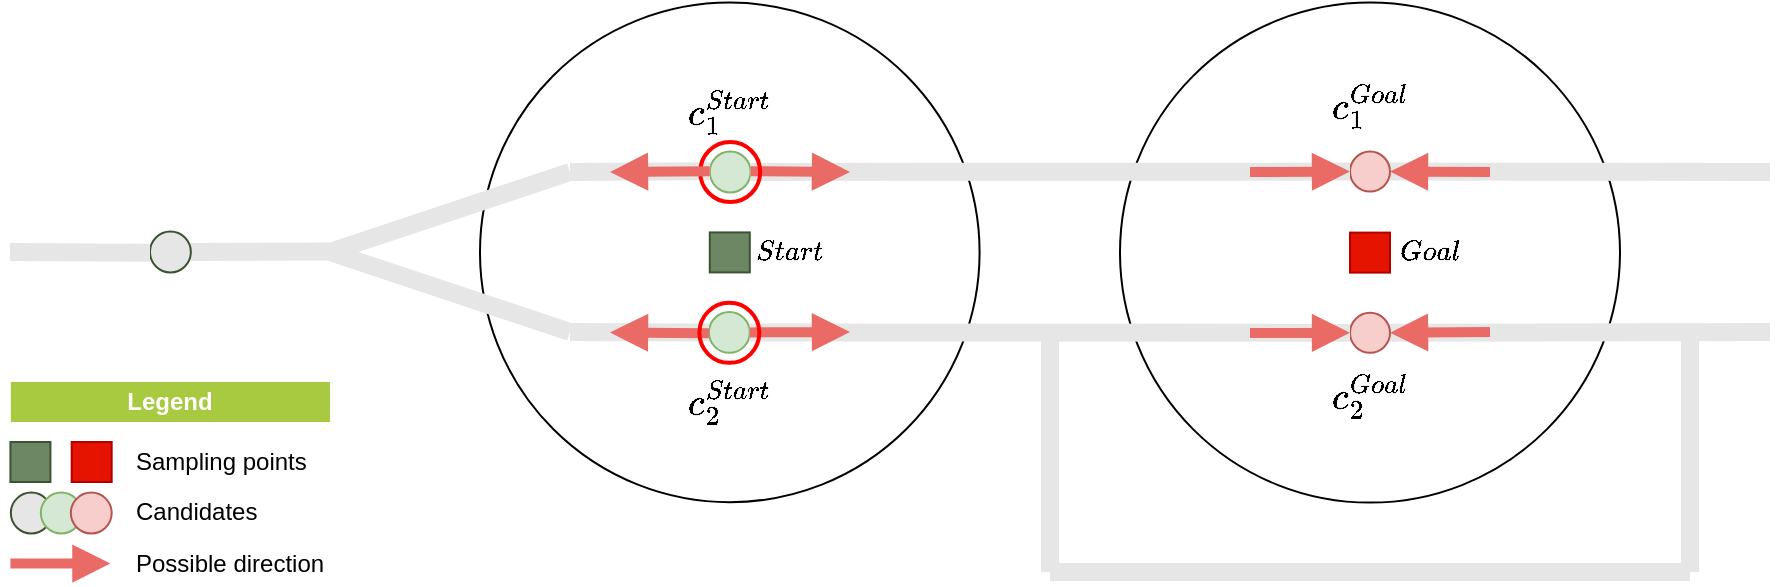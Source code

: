 <?xml version="1.0"?>
<mxfile version="13.5.4" pages="5">
  <diagram name="motivation" id="l-A09gPZzldLUeG__qs5">
    <mxGraphModel dx="2" dy="1" grid="1" gridSize="10" guides="1" tooltips="1" connect="1" arrows="1" fold="1" page="1" pageScale="1" pageWidth="1654" pageHeight="1169" math="1" shadow="0">
      <root>
        <mxCell id="JYlifLCZKykoUe8zuO3s-0"/>
        <mxCell id="JYlifLCZKykoUe8zuO3s-1" parent="JYlifLCZKykoUe8zuO3s-0"/>
        <mxCell id="JYlifLCZKykoUe8zuO3s-2" value="" style="ellipse;whiteSpace=wrap;html=1;aspect=fixed;fillColor=#E6E6E6;strokeColor=#3A5431;rotation=0;rounded=0;shadow=0;fontSize=24;align=right;strokeWidth=1;" parent="JYlifLCZKykoUe8zuO3s-1" vertex="1">
          <mxGeometry x="160.42" y="680.31" width="20.42" height="20.42" as="geometry"/>
        </mxCell>
        <mxCell id="JYlifLCZKykoUe8zuO3s-3" value="" style="ellipse;whiteSpace=wrap;html=1;aspect=fixed;fillColor=none;" parent="JYlifLCZKykoUe8zuO3s-1" vertex="1">
          <mxGeometry x="715" y="435.31" width="250" height="250" as="geometry"/>
        </mxCell>
        <mxCell id="JYlifLCZKykoUe8zuO3s-4" value="" style="ellipse;whiteSpace=wrap;html=1;aspect=fixed;fillColor=none;" parent="JYlifLCZKykoUe8zuO3s-1" vertex="1">
          <mxGeometry x="395" y="435.31" width="249.79" height="249.79" as="geometry"/>
        </mxCell>
        <mxCell id="JYlifLCZKykoUe8zuO3s-5" value="" style="whiteSpace=wrap;html=1;rounded=0;shadow=0;strokeWidth=1;fillColor=#6d8764;fontSize=24;align=right;strokeColor=#3A5431;" parent="JYlifLCZKykoUe8zuO3s-1" vertex="1">
          <mxGeometry x="509.89" y="550.21" width="20" height="20" as="geometry"/>
        </mxCell>
        <mxCell id="JYlifLCZKykoUe8zuO3s-6" value="" style="whiteSpace=wrap;html=1;rounded=0;shadow=0;strokeWidth=1;fillColor=#e51400;fontSize=24;align=right;strokeColor=#B20000;" parent="JYlifLCZKykoUe8zuO3s-1" vertex="1">
          <mxGeometry x="830" y="550.31" width="20" height="20" as="geometry"/>
        </mxCell>
        <mxCell id="JYlifLCZKykoUe8zuO3s-7" value="" style="endArrow=none;html=1;strokeWidth=9;fillColor=#76608a;strokeColor=#E6E6E6;" parent="JYlifLCZKykoUe8zuO3s-1" source="JYlifLCZKykoUe8zuO3s-23" edge="1">
          <mxGeometry width="50" height="50" relative="1" as="geometry">
            <mxPoint x="440" y="520" as="sourcePoint"/>
            <mxPoint x="1040" y="520" as="targetPoint"/>
          </mxGeometry>
        </mxCell>
        <mxCell id="JYlifLCZKykoUe8zuO3s-8" value="" style="endArrow=none;html=1;strokeWidth=9;fillColor=#76608a;strokeColor=#E6E6E6;" parent="JYlifLCZKykoUe8zuO3s-1" source="JYlifLCZKykoUe8zuO3s-21" edge="1">
          <mxGeometry width="50" height="50" relative="1" as="geometry">
            <mxPoint x="440" y="600" as="sourcePoint"/>
            <mxPoint x="1040" y="600" as="targetPoint"/>
          </mxGeometry>
        </mxCell>
        <mxCell id="JYlifLCZKykoUe8zuO3s-9" value="`Start`" style="text;html=1;strokeColor=none;fillColor=none;align=center;verticalAlign=middle;whiteSpace=wrap;rounded=0;" parent="JYlifLCZKykoUe8zuO3s-1" vertex="1">
          <mxGeometry x="529.89" y="549.79" width="40" height="20" as="geometry"/>
        </mxCell>
        <mxCell id="JYlifLCZKykoUe8zuO3s-10" value="`Goal`" style="text;html=1;strokeColor=none;fillColor=none;align=center;verticalAlign=middle;whiteSpace=wrap;rounded=0;" parent="JYlifLCZKykoUe8zuO3s-1" vertex="1">
          <mxGeometry x="850" y="549.79" width="40" height="20" as="geometry"/>
        </mxCell>
        <mxCell id="JYlifLCZKykoUe8zuO3s-11" value="" style="endArrow=none;html=1;strokeWidth=9;fillColor=#76608a;strokeColor=#E6E6E6;" parent="JYlifLCZKykoUe8zuO3s-1" edge="1">
          <mxGeometry width="50" height="50" relative="1" as="geometry">
            <mxPoint x="320" y="560" as="sourcePoint"/>
            <mxPoint x="440" y="600" as="targetPoint"/>
          </mxGeometry>
        </mxCell>
        <mxCell id="JYlifLCZKykoUe8zuO3s-12" value="" style="endArrow=none;html=1;strokeWidth=9;fillColor=#76608a;strokeColor=#E6E6E6;" parent="JYlifLCZKykoUe8zuO3s-1" edge="1">
          <mxGeometry width="50" height="50" relative="1" as="geometry">
            <mxPoint x="320" y="560" as="sourcePoint"/>
            <mxPoint x="440" y="520" as="targetPoint"/>
          </mxGeometry>
        </mxCell>
        <mxCell id="JYlifLCZKykoUe8zuO3s-13" value="" style="endArrow=none;html=1;strokeWidth=9;fillColor=#76608a;strokeColor=#E6E6E6;" parent="JYlifLCZKykoUe8zuO3s-1" source="JYlifLCZKykoUe8zuO3s-14" edge="1">
          <mxGeometry width="50" height="50" relative="1" as="geometry">
            <mxPoint x="120" y="559.79" as="sourcePoint"/>
            <mxPoint x="320" y="559.79" as="targetPoint"/>
          </mxGeometry>
        </mxCell>
        <mxCell id="JYlifLCZKykoUe8zuO3s-14" value="" style="ellipse;whiteSpace=wrap;html=1;aspect=fixed;fillColor=#E6E6E6;strokeColor=#3A5431;rotation=0;rounded=0;shadow=0;fontSize=24;align=right;strokeWidth=1;" parent="JYlifLCZKykoUe8zuO3s-1" vertex="1">
          <mxGeometry x="230.0" y="549.79" width="20.42" height="20.42" as="geometry"/>
        </mxCell>
        <mxCell id="JYlifLCZKykoUe8zuO3s-15" value="" style="endArrow=none;html=1;strokeWidth=9;fillColor=#76608a;strokeColor=#E6E6E6;" parent="JYlifLCZKykoUe8zuO3s-1" target="JYlifLCZKykoUe8zuO3s-14" edge="1">
          <mxGeometry width="50" height="50" relative="1" as="geometry">
            <mxPoint x="160" y="560" as="sourcePoint"/>
            <mxPoint x="320.0" y="559.79" as="targetPoint"/>
          </mxGeometry>
        </mxCell>
        <mxCell id="JYlifLCZKykoUe8zuO3s-17" value="" style="ellipse;whiteSpace=wrap;html=1;aspect=fixed;fillColor=#d5e8d4;strokeColor=#82b366;rotation=0;direction=east;" parent="JYlifLCZKykoUe8zuO3s-1" vertex="1">
          <mxGeometry x="509.47" y="590.0" width="20.42" height="20.42" as="geometry"/>
        </mxCell>
        <mxCell id="JYlifLCZKykoUe8zuO3s-18" value="" style="endArrow=none;html=1;strokeWidth=9;fillColor=#76608a;strokeColor=#E6E6E6;" parent="JYlifLCZKykoUe8zuO3s-1" target="JYlifLCZKykoUe8zuO3s-17" edge="1">
          <mxGeometry width="50" height="50" relative="1" as="geometry">
            <mxPoint x="440.0" y="600" as="sourcePoint"/>
            <mxPoint x="860" y="600" as="targetPoint"/>
          </mxGeometry>
        </mxCell>
        <mxCell id="JYlifLCZKykoUe8zuO3s-19" value="" style="ellipse;whiteSpace=wrap;html=1;aspect=fixed;fillColor=#d5e8d4;strokeColor=#82b366;rotation=0;direction=east;fontSize=12;align=center;" parent="JYlifLCZKykoUe8zuO3s-1" vertex="1">
          <mxGeometry x="509.89" y="509.79" width="20.42" height="20.42" as="geometry"/>
        </mxCell>
        <mxCell id="JYlifLCZKykoUe8zuO3s-20" value="" style="endArrow=none;html=1;strokeWidth=9;fillColor=#76608a;strokeColor=#E6E6E6;" parent="JYlifLCZKykoUe8zuO3s-1" target="JYlifLCZKykoUe8zuO3s-19" edge="1">
          <mxGeometry width="50" height="50" relative="1" as="geometry">
            <mxPoint x="440.0" y="520" as="sourcePoint"/>
            <mxPoint x="874.9" y="520" as="targetPoint"/>
          </mxGeometry>
        </mxCell>
        <mxCell id="JYlifLCZKykoUe8zuO3s-21" value="" style="ellipse;whiteSpace=wrap;html=1;aspect=fixed;fillColor=#f8cecc;strokeColor=#b85450;" parent="JYlifLCZKykoUe8zuO3s-1" vertex="1">
          <mxGeometry x="830" y="590.42" width="20" height="20" as="geometry"/>
        </mxCell>
        <mxCell id="JYlifLCZKykoUe8zuO3s-22" value="" style="endArrow=none;html=1;strokeWidth=9;fillColor=#76608a;strokeColor=#E6E6E6;" parent="JYlifLCZKykoUe8zuO3s-1" source="JYlifLCZKykoUe8zuO3s-17" target="JYlifLCZKykoUe8zuO3s-21" edge="1">
          <mxGeometry width="50" height="50" relative="1" as="geometry">
            <mxPoint x="529.89" y="600.21" as="sourcePoint"/>
            <mxPoint x="1040" y="600" as="targetPoint"/>
          </mxGeometry>
        </mxCell>
        <mxCell id="JYlifLCZKykoUe8zuO3s-23" value="" style="ellipse;whiteSpace=wrap;html=1;aspect=fixed;fillColor=#f8cecc;strokeColor=#b85450;" parent="JYlifLCZKykoUe8zuO3s-1" vertex="1">
          <mxGeometry x="830" y="509.79" width="20" height="20" as="geometry"/>
        </mxCell>
        <mxCell id="JYlifLCZKykoUe8zuO3s-24" value="" style="endArrow=none;html=1;strokeWidth=9;fillColor=#76608a;strokeColor=#E6E6E6;" parent="JYlifLCZKykoUe8zuO3s-1" source="JYlifLCZKykoUe8zuO3s-19" target="JYlifLCZKykoUe8zuO3s-23" edge="1">
          <mxGeometry width="50" height="50" relative="1" as="geometry">
            <mxPoint x="530.31" y="520" as="sourcePoint"/>
            <mxPoint x="1040" y="520" as="targetPoint"/>
          </mxGeometry>
        </mxCell>
        <mxCell id="JYlifLCZKykoUe8zuO3s-25" value="" style="endArrow=none;html=1;strokeWidth=9;fillColor=#76608a;strokeColor=#E6E6E6;" parent="JYlifLCZKykoUe8zuO3s-1" edge="1">
          <mxGeometry width="50" height="50" relative="1" as="geometry">
            <mxPoint x="680" y="720" as="sourcePoint"/>
            <mxPoint x="680" y="600" as="targetPoint"/>
          </mxGeometry>
        </mxCell>
        <mxCell id="JYlifLCZKykoUe8zuO3s-26" value="" style="endArrow=none;html=1;strokeWidth=9;fillColor=#76608a;strokeColor=#E6E6E6;" parent="JYlifLCZKykoUe8zuO3s-1" edge="1">
          <mxGeometry width="50" height="50" relative="1" as="geometry">
            <mxPoint x="1000" y="720" as="sourcePoint"/>
            <mxPoint x="680" y="720" as="targetPoint"/>
          </mxGeometry>
        </mxCell>
        <mxCell id="JYlifLCZKykoUe8zuO3s-27" value="" style="endArrow=none;html=1;strokeWidth=9;fillColor=#76608a;strokeColor=#E6E6E6;" parent="JYlifLCZKykoUe8zuO3s-1" edge="1">
          <mxGeometry width="50" height="50" relative="1" as="geometry">
            <mxPoint x="1000" y="720" as="sourcePoint"/>
            <mxPoint x="1000" y="600" as="targetPoint"/>
          </mxGeometry>
        </mxCell>
        <mxCell id="JYlifLCZKykoUe8zuO3s-30" value="&lt;b&gt;Legend&lt;/b&gt;" style="text;html=1;strokeColor=none;align=center;verticalAlign=middle;whiteSpace=wrap;rounded=0;fillColor=#a8ca40;fontColor=#FFFFFF;" parent="JYlifLCZKykoUe8zuO3s-1" vertex="1">
          <mxGeometry x="160.42" y="625" width="159.58" height="20" as="geometry"/>
        </mxCell>
        <mxCell id="JYlifLCZKykoUe8zuO3s-31" value="Candidates" style="text;html=1;strokeColor=none;fillColor=none;align=left;verticalAlign=middle;whiteSpace=wrap;rounded=0;" parent="JYlifLCZKykoUe8zuO3s-1" vertex="1">
          <mxGeometry x="220.84" y="680" width="89.37" height="20" as="geometry"/>
        </mxCell>
        <mxCell id="JYlifLCZKykoUe8zuO3s-32" value="&lt;span style=&quot;text-align: right&quot;&gt;Possible direction&lt;/span&gt;" style="text;html=1;strokeColor=none;fillColor=none;align=left;verticalAlign=middle;whiteSpace=wrap;rounded=0;" parent="JYlifLCZKykoUe8zuO3s-1" vertex="1">
          <mxGeometry x="220.84" y="706" width="99.37" height="20" as="geometry"/>
        </mxCell>
        <mxCell id="JYlifLCZKykoUe8zuO3s-33" value="" style="ellipse;whiteSpace=wrap;html=1;aspect=fixed;fillColor=#d5e8d4;strokeColor=#82b366;rotation=0;" parent="JYlifLCZKykoUe8zuO3s-1" vertex="1">
          <mxGeometry x="175.42" y="680.31" width="20.42" height="20.42" as="geometry"/>
        </mxCell>
        <mxCell id="JYlifLCZKykoUe8zuO3s-34" value="Sampling points" style="text;html=1;strokeColor=none;fillColor=none;align=left;verticalAlign=middle;whiteSpace=wrap;rounded=0;" parent="JYlifLCZKykoUe8zuO3s-1" vertex="1">
          <mxGeometry x="220.84" y="655" width="89.37" height="20" as="geometry"/>
        </mxCell>
        <mxCell id="JYlifLCZKykoUe8zuO3s-35" value="" style="endArrow=none;html=1;strokeWidth=5;fillColor=#76608a;strokeColor=#82B366;" parent="JYlifLCZKykoUe8zuO3s-1" edge="1">
          <mxGeometry width="50" height="50" relative="1" as="geometry">
            <mxPoint x="200.21" y="665" as="sourcePoint"/>
            <mxPoint x="200.63" y="665.21" as="targetPoint"/>
          </mxGeometry>
        </mxCell>
        <mxCell id="JYlifLCZKykoUe8zuO3s-36" value="" style="whiteSpace=wrap;html=1;rounded=0;shadow=0;strokeWidth=1;fillColor=#6d8764;fontSize=24;align=right;strokeColor=#3A5431;" parent="JYlifLCZKykoUe8zuO3s-1" vertex="1">
          <mxGeometry x="160.21" y="655" width="20" height="20" as="geometry"/>
        </mxCell>
        <mxCell id="JYlifLCZKykoUe8zuO3s-37" value="" style="whiteSpace=wrap;html=1;rounded=0;shadow=0;strokeWidth=1;fillColor=#e51400;fontSize=24;align=right;strokeColor=#B20000;" parent="JYlifLCZKykoUe8zuO3s-1" vertex="1">
          <mxGeometry x="190.84" y="655" width="20" height="20" as="geometry"/>
        </mxCell>
        <mxCell id="JYlifLCZKykoUe8zuO3s-38" value="" style="ellipse;whiteSpace=wrap;html=1;aspect=fixed;fillColor=#f8cecc;strokeColor=#b85450;rotation=0;" parent="JYlifLCZKykoUe8zuO3s-1" vertex="1">
          <mxGeometry x="190.42" y="680.31" width="20.42" height="20.42" as="geometry"/>
        </mxCell>
        <mxCell id="JYlifLCZKykoUe8zuO3s-39" value="" style="curved=1;html=1;strokeColor=#EA6B66;fontColor=#000000;fontSize=11;rounded=1;strokeWidth=5;fillColor=#fff2cc;endFill=1;endArrow=block;" parent="JYlifLCZKykoUe8zuO3s-1" edge="1">
          <mxGeometry width="50" height="50" relative="1" as="geometry">
            <mxPoint x="160.21" y="715.8" as="sourcePoint"/>
            <mxPoint x="210.21" y="715.8" as="targetPoint"/>
            <Array as="points"/>
          </mxGeometry>
        </mxCell>
        <mxCell id="JYlifLCZKykoUe8zuO3s-40" value="&lt;div&gt;&lt;span style=&quot;font-size: 16px&quot;&gt;`c_1^{Start}`&lt;/span&gt;&lt;/div&gt;" style="text;html=1;strokeColor=none;fillColor=none;align=center;verticalAlign=middle;whiteSpace=wrap;rounded=0;fontColor=#000000;" parent="JYlifLCZKykoUe8zuO3s-1" vertex="1">
          <mxGeometry x="499.68" y="480" width="40" height="20" as="geometry"/>
        </mxCell>
        <mxCell id="JYlifLCZKykoUe8zuO3s-41" value="&lt;div&gt;&lt;span style=&quot;font-size: 16px&quot;&gt;`c_2^{Start}`&lt;/span&gt;&lt;/div&gt;" style="text;html=1;strokeColor=none;fillColor=none;align=center;verticalAlign=middle;whiteSpace=wrap;rounded=0;fontColor=#000000;" parent="JYlifLCZKykoUe8zuO3s-1" vertex="1">
          <mxGeometry x="499.68" y="625" width="40" height="20" as="geometry"/>
        </mxCell>
        <mxCell id="JYlifLCZKykoUe8zuO3s-42" value="&lt;div&gt;&lt;span style=&quot;font-size: 16px&quot;&gt;`c_1^{Goal}`&lt;/span&gt;&lt;/div&gt;" style="text;html=1;strokeColor=none;fillColor=none;align=center;verticalAlign=middle;whiteSpace=wrap;rounded=0;fontColor=#000000;" parent="JYlifLCZKykoUe8zuO3s-1" vertex="1">
          <mxGeometry x="820" y="477.29" width="40" height="20" as="geometry"/>
        </mxCell>
        <mxCell id="JYlifLCZKykoUe8zuO3s-43" value="&lt;div&gt;&lt;span style=&quot;font-size: 16px&quot;&gt;`c_2^{Goal}`&lt;/span&gt;&lt;/div&gt;" style="text;html=1;strokeColor=none;fillColor=none;align=center;verticalAlign=middle;whiteSpace=wrap;rounded=0;fontColor=#000000;" parent="JYlifLCZKykoUe8zuO3s-1" vertex="1">
          <mxGeometry x="820" y="622.29" width="40" height="20" as="geometry"/>
        </mxCell>
        <mxCell id="JYlifLCZKykoUe8zuO3s-45" value="" style="endArrow=block;html=1;fillColor=#fff2cc;strokeColor=#EA6B66;strokeWidth=5;endFill=1;" parent="JYlifLCZKykoUe8zuO3s-1" source="JYlifLCZKykoUe8zuO3s-19" edge="1">
          <mxGeometry width="50" height="50" relative="1" as="geometry">
            <mxPoint x="518.99" y="520" as="sourcePoint"/>
            <mxPoint x="580" y="520" as="targetPoint"/>
          </mxGeometry>
        </mxCell>
        <mxCell id="JYlifLCZKykoUe8zuO3s-46" value="" style="ellipse;whiteSpace=wrap;html=1;aspect=fixed;rotation=0;rounded=0;shadow=0;fontSize=24;align=right;strokeWidth=2;fillColor=none;strokeColor=#FF0000;" parent="JYlifLCZKykoUe8zuO3s-1" vertex="1">
          <mxGeometry x="505.1" y="505" width="30" height="30" as="geometry"/>
        </mxCell>
        <mxCell id="JYlifLCZKykoUe8zuO3s-47" value="" style="endArrow=block;html=1;fillColor=#fff2cc;strokeColor=#EA6B66;strokeWidth=5;endFill=1;" parent="JYlifLCZKykoUe8zuO3s-1" source="JYlifLCZKykoUe8zuO3s-17" edge="1">
          <mxGeometry width="50" height="50" relative="1" as="geometry">
            <mxPoint x="530.31" y="599.71" as="sourcePoint"/>
            <mxPoint x="580" y="600" as="targetPoint"/>
          </mxGeometry>
        </mxCell>
        <mxCell id="JYlifLCZKykoUe8zuO3s-48" style="edgeStyle=none;orthogonalLoop=1;jettySize=auto;html=1;endArrow=block;endFill=1;strokeColor=#EA6B66;strokeWidth=5;fillColor=#fff2cc;" parent="JYlifLCZKykoUe8zuO3s-1" source="JYlifLCZKykoUe8zuO3s-19" edge="1">
          <mxGeometry relative="1" as="geometry">
            <mxPoint x="460" y="520.0" as="targetPoint"/>
          </mxGeometry>
        </mxCell>
        <mxCell id="JYlifLCZKykoUe8zuO3s-49" style="edgeStyle=none;orthogonalLoop=1;jettySize=auto;html=1;endArrow=block;endFill=1;strokeColor=#EA6B66;strokeWidth=5;fillColor=#fff2cc;" parent="JYlifLCZKykoUe8zuO3s-1" source="JYlifLCZKykoUe8zuO3s-17" edge="1">
          <mxGeometry relative="1" as="geometry">
            <mxPoint x="460" y="600.21" as="targetPoint"/>
          </mxGeometry>
        </mxCell>
        <mxCell id="JYlifLCZKykoUe8zuO3s-50" value="" style="endArrow=block;html=1;fillColor=#fff2cc;strokeColor=#EA6B66;strokeWidth=5;endFill=1;" parent="JYlifLCZKykoUe8zuO3s-1" target="JYlifLCZKykoUe8zuO3s-23" edge="1">
          <mxGeometry width="50" height="50" relative="1" as="geometry">
            <mxPoint x="780" y="520" as="sourcePoint"/>
            <mxPoint x="590" y="530" as="targetPoint"/>
          </mxGeometry>
        </mxCell>
        <mxCell id="JYlifLCZKykoUe8zuO3s-51" value="" style="endArrow=block;html=1;fillColor=#fff2cc;strokeColor=#EA6B66;strokeWidth=5;endFill=1;" parent="JYlifLCZKykoUe8zuO3s-1" target="JYlifLCZKykoUe8zuO3s-21" edge="1">
          <mxGeometry width="50" height="50" relative="1" as="geometry">
            <mxPoint x="780" y="600.51" as="sourcePoint"/>
            <mxPoint x="830" y="600.3" as="targetPoint"/>
          </mxGeometry>
        </mxCell>
        <mxCell id="JYlifLCZKykoUe8zuO3s-52" value="" style="endArrow=block;html=1;fillColor=#fff2cc;strokeColor=#EA6B66;strokeWidth=5;endFill=1;" parent="JYlifLCZKykoUe8zuO3s-1" target="JYlifLCZKykoUe8zuO3s-23" edge="1">
          <mxGeometry width="50" height="50" relative="1" as="geometry">
            <mxPoint x="900" y="520" as="sourcePoint"/>
            <mxPoint x="910" y="529.79" as="targetPoint"/>
          </mxGeometry>
        </mxCell>
        <mxCell id="JYlifLCZKykoUe8zuO3s-53" value="" style="endArrow=block;html=1;fillColor=#fff2cc;strokeColor=#EA6B66;strokeWidth=5;endFill=1;" parent="JYlifLCZKykoUe8zuO3s-1" target="JYlifLCZKykoUe8zuO3s-21" edge="1">
          <mxGeometry width="50" height="50" relative="1" as="geometry">
            <mxPoint x="900" y="600" as="sourcePoint"/>
            <mxPoint x="850" y="539.79" as="targetPoint"/>
          </mxGeometry>
        </mxCell>
        <mxCell id="JYlifLCZKykoUe8zuO3s-54" value="" style="ellipse;whiteSpace=wrap;html=1;aspect=fixed;rotation=0;rounded=0;shadow=0;fontSize=24;align=right;strokeWidth=2;fillColor=none;strokeColor=#FF0000;" parent="JYlifLCZKykoUe8zuO3s-1" vertex="1">
          <mxGeometry x="504.68" y="585.42" width="30" height="30" as="geometry"/>
        </mxCell>
      </root>
    </mxGraphModel>
  </diagram>
</mxfile>
